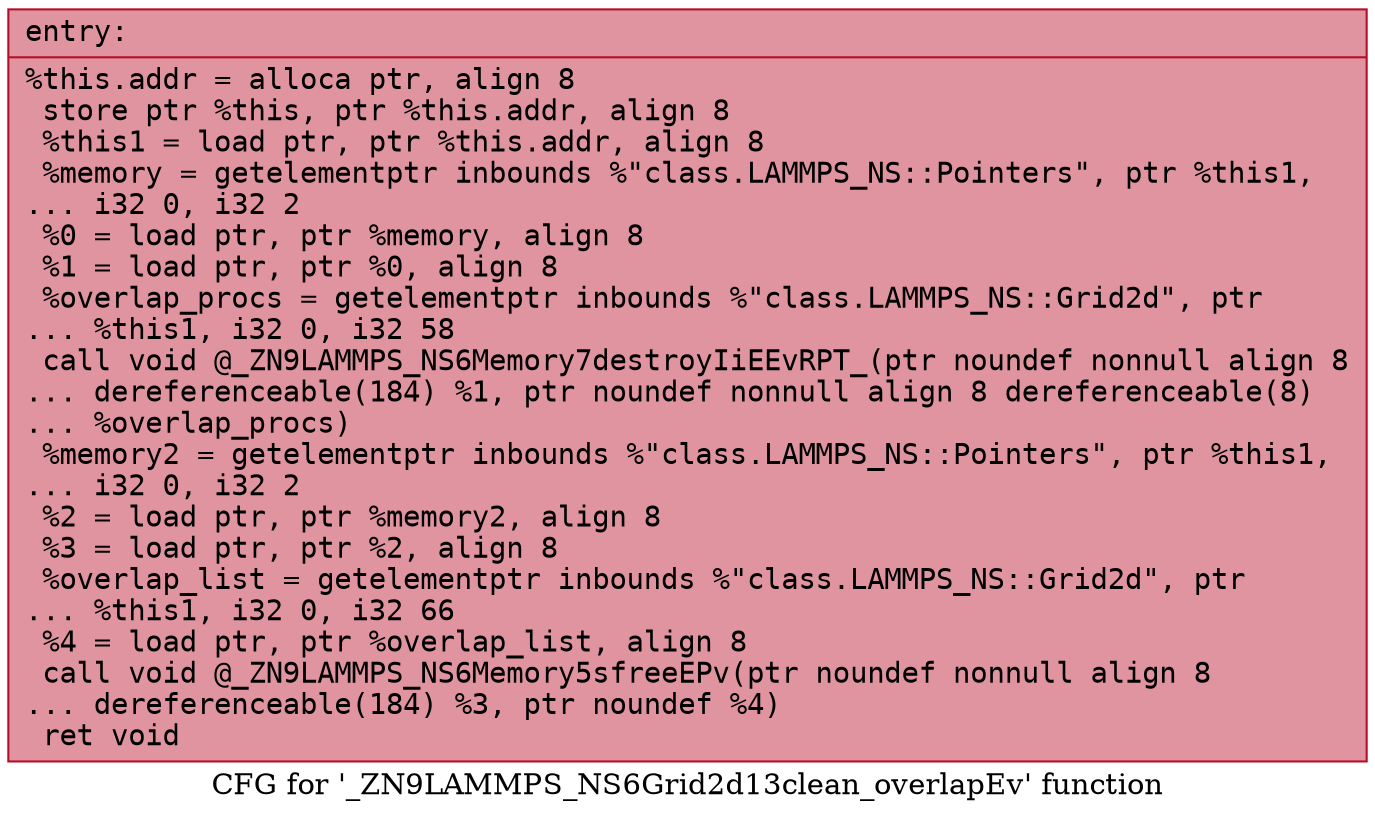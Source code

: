 digraph "CFG for '_ZN9LAMMPS_NS6Grid2d13clean_overlapEv' function" {
	label="CFG for '_ZN9LAMMPS_NS6Grid2d13clean_overlapEv' function";

	Node0x560f90da1a80 [shape=record,color="#b70d28ff", style=filled, fillcolor="#b70d2870" fontname="Courier",label="{entry:\l|  %this.addr = alloca ptr, align 8\l  store ptr %this, ptr %this.addr, align 8\l  %this1 = load ptr, ptr %this.addr, align 8\l  %memory = getelementptr inbounds %\"class.LAMMPS_NS::Pointers\", ptr %this1,\l... i32 0, i32 2\l  %0 = load ptr, ptr %memory, align 8\l  %1 = load ptr, ptr %0, align 8\l  %overlap_procs = getelementptr inbounds %\"class.LAMMPS_NS::Grid2d\", ptr\l... %this1, i32 0, i32 58\l  call void @_ZN9LAMMPS_NS6Memory7destroyIiEEvRPT_(ptr noundef nonnull align 8\l... dereferenceable(184) %1, ptr noundef nonnull align 8 dereferenceable(8)\l... %overlap_procs)\l  %memory2 = getelementptr inbounds %\"class.LAMMPS_NS::Pointers\", ptr %this1,\l... i32 0, i32 2\l  %2 = load ptr, ptr %memory2, align 8\l  %3 = load ptr, ptr %2, align 8\l  %overlap_list = getelementptr inbounds %\"class.LAMMPS_NS::Grid2d\", ptr\l... %this1, i32 0, i32 66\l  %4 = load ptr, ptr %overlap_list, align 8\l  call void @_ZN9LAMMPS_NS6Memory5sfreeEPv(ptr noundef nonnull align 8\l... dereferenceable(184) %3, ptr noundef %4)\l  ret void\l}"];
}

